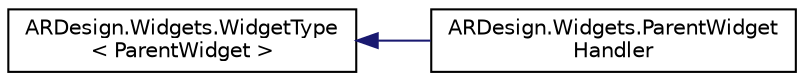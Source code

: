 digraph "Graphical Class Hierarchy"
{
 // LATEX_PDF_SIZE
  edge [fontname="Helvetica",fontsize="10",labelfontname="Helvetica",labelfontsize="10"];
  node [fontname="Helvetica",fontsize="10",shape=record];
  rankdir="LR";
  Node0 [label="ARDesign.Widgets.WidgetType\l\< ParentWidget \>",height=0.2,width=0.4,color="black", fillcolor="white", style="filled",URL="$class_a_r_design_1_1_widgets_1_1_widget_type.html",tooltip=" "];
  Node0 -> Node1 [dir="back",color="midnightblue",fontsize="10",style="solid",fontname="Helvetica"];
  Node1 [label="ARDesign.Widgets.ParentWidget\lHandler",height=0.2,width=0.4,color="black", fillcolor="white", style="filled",URL="$class_a_r_design_1_1_widgets_1_1_parent_widget_handler.html",tooltip="Handler class for parent widgets - includes building child widget objects"];
}
